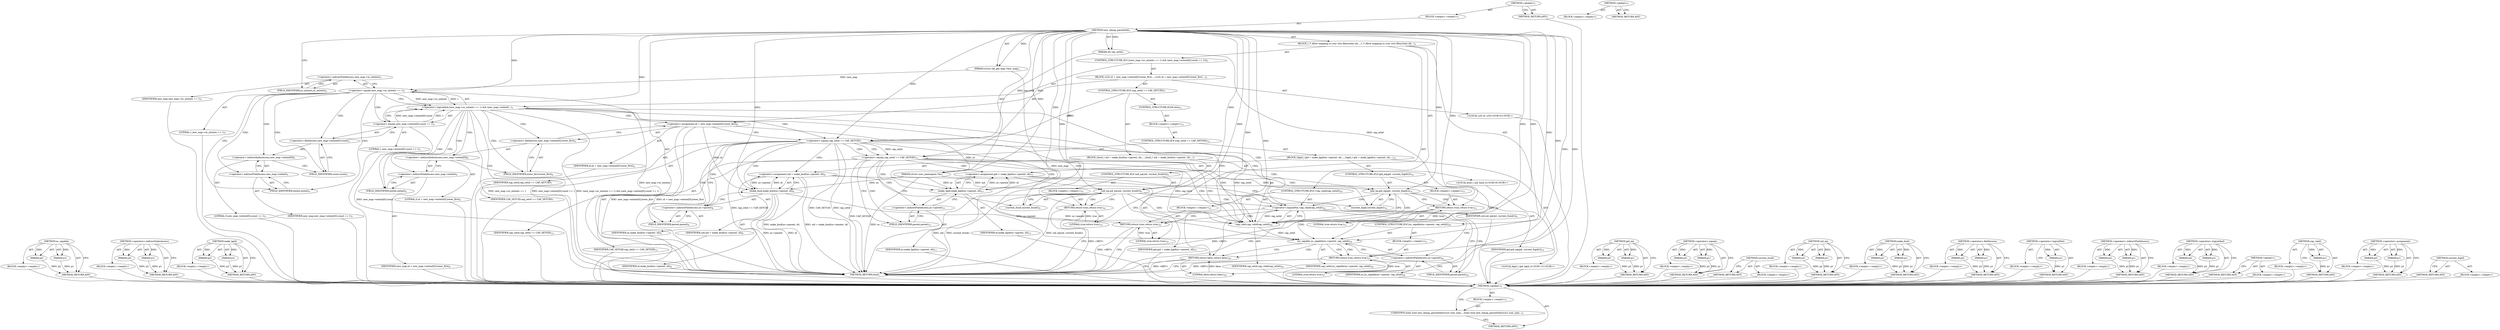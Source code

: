 digraph "&lt;global&gt;" {
vulnerable_193 [label=<(METHOD,ns_capable)>];
vulnerable_194 [label=<(PARAM,p1)>];
vulnerable_195 [label=<(PARAM,p2)>];
vulnerable_196 [label=<(BLOCK,&lt;empty&gt;,&lt;empty&gt;)>];
vulnerable_197 [label=<(METHOD_RETURN,ANY)>];
vulnerable_149 [label=<(METHOD,&lt;operator&gt;.indirectIndexAccess)>];
vulnerable_150 [label=<(PARAM,p1)>];
vulnerable_151 [label=<(PARAM,p2)>];
vulnerable_152 [label=<(BLOCK,&lt;empty&gt;,&lt;empty&gt;)>];
vulnerable_153 [label=<(METHOD_RETURN,ANY)>];
vulnerable_172 [label=<(METHOD,make_kgid)>];
vulnerable_173 [label=<(PARAM,p1)>];
vulnerable_174 [label=<(PARAM,p2)>];
vulnerable_175 [label=<(BLOCK,&lt;empty&gt;,&lt;empty&gt;)>];
vulnerable_176 [label=<(METHOD_RETURN,ANY)>];
vulnerable_6 [label=<(METHOD,&lt;global&gt;)<SUB>1</SUB>>];
vulnerable_7 [label=<(BLOCK,&lt;empty&gt;,&lt;empty&gt;)<SUB>1</SUB>>];
vulnerable_8 [label=<(METHOD,new_idmap_permitted)<SUB>1</SUB>>];
vulnerable_9 [label=<(PARAM,struct user_namespace *ns)<SUB>1</SUB>>];
vulnerable_10 [label=<(PARAM,int cap_setid)<SUB>1</SUB>>];
vulnerable_11 [label=<(PARAM,struct uid_gid_map *new_map)<SUB>2</SUB>>];
vulnerable_12 [label=<(BLOCK,{
 	/* Allow mapping to your own filesystem ids...,{
 	/* Allow mapping to your own filesystem ids...)<SUB>3</SUB>>];
vulnerable_13 [label=<(CONTROL_STRUCTURE,IF,if ((new_map-&gt;nr_extents == 1) &amp;&amp; (new_map-&gt;extent[0].count == 1)))<SUB>5</SUB>>];
vulnerable_14 [label=<(&lt;operator&gt;.logicalAnd,(new_map-&gt;nr_extents == 1) &amp;&amp; (new_map-&gt;extent[...)<SUB>5</SUB>>];
vulnerable_15 [label=<(&lt;operator&gt;.equals,new_map-&gt;nr_extents == 1)<SUB>5</SUB>>];
vulnerable_16 [label=<(&lt;operator&gt;.indirectFieldAccess,new_map-&gt;nr_extents)<SUB>5</SUB>>];
vulnerable_17 [label=<(IDENTIFIER,new_map,new_map-&gt;nr_extents == 1)<SUB>5</SUB>>];
vulnerable_18 [label=<(FIELD_IDENTIFIER,nr_extents,nr_extents)<SUB>5</SUB>>];
vulnerable_19 [label=<(LITERAL,1,new_map-&gt;nr_extents == 1)<SUB>5</SUB>>];
vulnerable_20 [label=<(&lt;operator&gt;.equals,new_map-&gt;extent[0].count == 1)<SUB>5</SUB>>];
vulnerable_21 [label=<(&lt;operator&gt;.fieldAccess,new_map-&gt;extent[0].count)<SUB>5</SUB>>];
vulnerable_22 [label=<(&lt;operator&gt;.indirectIndexAccess,new_map-&gt;extent[0])<SUB>5</SUB>>];
vulnerable_23 [label=<(&lt;operator&gt;.indirectFieldAccess,new_map-&gt;extent)<SUB>5</SUB>>];
vulnerable_24 [label=<(IDENTIFIER,new_map,new_map-&gt;extent[0].count == 1)<SUB>5</SUB>>];
vulnerable_25 [label=<(FIELD_IDENTIFIER,extent,extent)<SUB>5</SUB>>];
vulnerable_26 [label=<(LITERAL,0,new_map-&gt;extent[0].count == 1)<SUB>5</SUB>>];
vulnerable_27 [label=<(FIELD_IDENTIFIER,count,count)<SUB>5</SUB>>];
vulnerable_28 [label=<(LITERAL,1,new_map-&gt;extent[0].count == 1)<SUB>5</SUB>>];
vulnerable_29 [label=<(BLOCK,{
		u32 id = new_map-&gt;extent[0].lower_first;
		...,{
		u32 id = new_map-&gt;extent[0].lower_first;
		...)<SUB>5</SUB>>];
vulnerable_30 [label="<(LOCAL,u32 id: u32)<SUB>6</SUB>>"];
vulnerable_31 [label=<(&lt;operator&gt;.assignment,id = new_map-&gt;extent[0].lower_first)<SUB>6</SUB>>];
vulnerable_32 [label=<(IDENTIFIER,id,id = new_map-&gt;extent[0].lower_first)<SUB>6</SUB>>];
vulnerable_33 [label=<(&lt;operator&gt;.fieldAccess,new_map-&gt;extent[0].lower_first)<SUB>6</SUB>>];
vulnerable_34 [label=<(&lt;operator&gt;.indirectIndexAccess,new_map-&gt;extent[0])<SUB>6</SUB>>];
vulnerable_35 [label=<(&lt;operator&gt;.indirectFieldAccess,new_map-&gt;extent)<SUB>6</SUB>>];
vulnerable_36 [label=<(IDENTIFIER,new_map,id = new_map-&gt;extent[0].lower_first)<SUB>6</SUB>>];
vulnerable_37 [label=<(FIELD_IDENTIFIER,extent,extent)<SUB>6</SUB>>];
vulnerable_38 [label=<(LITERAL,0,id = new_map-&gt;extent[0].lower_first)<SUB>6</SUB>>];
vulnerable_39 [label=<(FIELD_IDENTIFIER,lower_first,lower_first)<SUB>6</SUB>>];
vulnerable_40 [label=<(CONTROL_STRUCTURE,IF,if (cap_setid == CAP_SETUID))<SUB>7</SUB>>];
vulnerable_41 [label=<(&lt;operator&gt;.equals,cap_setid == CAP_SETUID)<SUB>7</SUB>>];
vulnerable_42 [label=<(IDENTIFIER,cap_setid,cap_setid == CAP_SETUID)<SUB>7</SUB>>];
vulnerable_43 [label=<(IDENTIFIER,CAP_SETUID,cap_setid == CAP_SETUID)<SUB>7</SUB>>];
vulnerable_44 [label=<(BLOCK,{
			kuid_t uid = make_kuid(ns-&gt;parent, id);
		...,{
			kuid_t uid = make_kuid(ns-&gt;parent, id);
		...)<SUB>7</SUB>>];
vulnerable_45 [label="<(LOCAL,kuid_t uid: kuid_t)<SUB>8</SUB>>"];
vulnerable_46 [label=<(&lt;operator&gt;.assignment,uid = make_kuid(ns-&gt;parent, id))<SUB>8</SUB>>];
vulnerable_47 [label=<(IDENTIFIER,uid,uid = make_kuid(ns-&gt;parent, id))<SUB>8</SUB>>];
vulnerable_48 [label=<(make_kuid,make_kuid(ns-&gt;parent, id))<SUB>8</SUB>>];
vulnerable_49 [label=<(&lt;operator&gt;.indirectFieldAccess,ns-&gt;parent)<SUB>8</SUB>>];
vulnerable_50 [label=<(IDENTIFIER,ns,make_kuid(ns-&gt;parent, id))<SUB>8</SUB>>];
vulnerable_51 [label=<(FIELD_IDENTIFIER,parent,parent)<SUB>8</SUB>>];
vulnerable_52 [label=<(IDENTIFIER,id,make_kuid(ns-&gt;parent, id))<SUB>8</SUB>>];
vulnerable_53 [label=<(CONTROL_STRUCTURE,IF,if (uid_eq(uid, current_fsuid())))<SUB>9</SUB>>];
vulnerable_54 [label=<(uid_eq,uid_eq(uid, current_fsuid()))<SUB>9</SUB>>];
vulnerable_55 [label=<(IDENTIFIER,uid,uid_eq(uid, current_fsuid()))<SUB>9</SUB>>];
vulnerable_56 [label=<(current_fsuid,current_fsuid())<SUB>9</SUB>>];
vulnerable_57 [label=<(BLOCK,&lt;empty&gt;,&lt;empty&gt;)<SUB>10</SUB>>];
vulnerable_58 [label=<(RETURN,return true;,return true;)<SUB>10</SUB>>];
vulnerable_59 [label=<(LITERAL,true,return true;)<SUB>10</SUB>>];
vulnerable_60 [label=<(CONTROL_STRUCTURE,ELSE,else)<SUB>12</SUB>>];
vulnerable_61 [label=<(BLOCK,&lt;empty&gt;,&lt;empty&gt;)<SUB>12</SUB>>];
vulnerable_62 [label=<(CONTROL_STRUCTURE,IF,if (cap_setid == CAP_SETGID))<SUB>12</SUB>>];
vulnerable_63 [label=<(&lt;operator&gt;.equals,cap_setid == CAP_SETGID)<SUB>12</SUB>>];
vulnerable_64 [label=<(IDENTIFIER,cap_setid,cap_setid == CAP_SETGID)<SUB>12</SUB>>];
vulnerable_65 [label=<(IDENTIFIER,CAP_SETGID,cap_setid == CAP_SETGID)<SUB>12</SUB>>];
vulnerable_66 [label=<(BLOCK,{
			kgid_t gid = make_kgid(ns-&gt;parent, id);
		...,{
			kgid_t gid = make_kgid(ns-&gt;parent, id);
		...)<SUB>12</SUB>>];
vulnerable_67 [label="<(LOCAL,kgid_t gid: kgid_t)<SUB>13</SUB>>"];
vulnerable_68 [label=<(&lt;operator&gt;.assignment,gid = make_kgid(ns-&gt;parent, id))<SUB>13</SUB>>];
vulnerable_69 [label=<(IDENTIFIER,gid,gid = make_kgid(ns-&gt;parent, id))<SUB>13</SUB>>];
vulnerable_70 [label=<(make_kgid,make_kgid(ns-&gt;parent, id))<SUB>13</SUB>>];
vulnerable_71 [label=<(&lt;operator&gt;.indirectFieldAccess,ns-&gt;parent)<SUB>13</SUB>>];
vulnerable_72 [label=<(IDENTIFIER,ns,make_kgid(ns-&gt;parent, id))<SUB>13</SUB>>];
vulnerable_73 [label=<(FIELD_IDENTIFIER,parent,parent)<SUB>13</SUB>>];
vulnerable_74 [label=<(IDENTIFIER,id,make_kgid(ns-&gt;parent, id))<SUB>13</SUB>>];
vulnerable_75 [label=<(CONTROL_STRUCTURE,IF,if (gid_eq(gid, current_fsgid())))<SUB>14</SUB>>];
vulnerable_76 [label=<(gid_eq,gid_eq(gid, current_fsgid()))<SUB>14</SUB>>];
vulnerable_77 [label=<(IDENTIFIER,gid,gid_eq(gid, current_fsgid()))<SUB>14</SUB>>];
vulnerable_78 [label=<(current_fsgid,current_fsgid())<SUB>14</SUB>>];
vulnerable_79 [label=<(BLOCK,&lt;empty&gt;,&lt;empty&gt;)<SUB>15</SUB>>];
vulnerable_80 [label=<(RETURN,return true;,return true;)<SUB>15</SUB>>];
vulnerable_81 [label=<(LITERAL,true,return true;)<SUB>15</SUB>>];
vulnerable_82 [label=<(CONTROL_STRUCTURE,IF,if (!cap_valid(cap_setid)))<SUB>20</SUB>>];
vulnerable_83 [label=<(&lt;operator&gt;.logicalNot,!cap_valid(cap_setid))<SUB>20</SUB>>];
vulnerable_84 [label=<(cap_valid,cap_valid(cap_setid))<SUB>20</SUB>>];
vulnerable_85 [label=<(IDENTIFIER,cap_setid,cap_valid(cap_setid))<SUB>20</SUB>>];
vulnerable_86 [label=<(BLOCK,&lt;empty&gt;,&lt;empty&gt;)<SUB>21</SUB>>];
vulnerable_87 [label=<(RETURN,return true;,return true;)<SUB>21</SUB>>];
vulnerable_88 [label=<(LITERAL,true,return true;)<SUB>21</SUB>>];
vulnerable_89 [label=<(CONTROL_STRUCTURE,IF,if (ns_capable(ns-&gt;parent, cap_setid)))<SUB>26</SUB>>];
vulnerable_90 [label=<(ns_capable,ns_capable(ns-&gt;parent, cap_setid))<SUB>26</SUB>>];
vulnerable_91 [label=<(&lt;operator&gt;.indirectFieldAccess,ns-&gt;parent)<SUB>26</SUB>>];
vulnerable_92 [label=<(IDENTIFIER,ns,ns_capable(ns-&gt;parent, cap_setid))<SUB>26</SUB>>];
vulnerable_93 [label=<(FIELD_IDENTIFIER,parent,parent)<SUB>26</SUB>>];
vulnerable_94 [label=<(IDENTIFIER,cap_setid,ns_capable(ns-&gt;parent, cap_setid))<SUB>26</SUB>>];
vulnerable_95 [label=<(BLOCK,&lt;empty&gt;,&lt;empty&gt;)<SUB>27</SUB>>];
vulnerable_96 [label=<(RETURN,return true;,return true;)<SUB>27</SUB>>];
vulnerable_97 [label=<(LITERAL,true,return true;)<SUB>27</SUB>>];
vulnerable_98 [label=<(RETURN,return false;,return false;)<SUB>29</SUB>>];
vulnerable_99 [label=<(LITERAL,false,return false;)<SUB>29</SUB>>];
vulnerable_100 [label=<(METHOD_RETURN,bool)<SUB>1</SUB>>];
vulnerable_102 [label=<(METHOD_RETURN,ANY)<SUB>1</SUB>>];
vulnerable_177 [label=<(METHOD,gid_eq)>];
vulnerable_178 [label=<(PARAM,p1)>];
vulnerable_179 [label=<(PARAM,p2)>];
vulnerable_180 [label=<(BLOCK,&lt;empty&gt;,&lt;empty&gt;)>];
vulnerable_181 [label=<(METHOD_RETURN,ANY)>];
vulnerable_134 [label=<(METHOD,&lt;operator&gt;.equals)>];
vulnerable_135 [label=<(PARAM,p1)>];
vulnerable_136 [label=<(PARAM,p2)>];
vulnerable_137 [label=<(BLOCK,&lt;empty&gt;,&lt;empty&gt;)>];
vulnerable_138 [label=<(METHOD_RETURN,ANY)>];
vulnerable_169 [label=<(METHOD,current_fsuid)>];
vulnerable_170 [label=<(BLOCK,&lt;empty&gt;,&lt;empty&gt;)>];
vulnerable_171 [label=<(METHOD_RETURN,ANY)>];
vulnerable_164 [label=<(METHOD,uid_eq)>];
vulnerable_165 [label=<(PARAM,p1)>];
vulnerable_166 [label=<(PARAM,p2)>];
vulnerable_167 [label=<(BLOCK,&lt;empty&gt;,&lt;empty&gt;)>];
vulnerable_168 [label=<(METHOD_RETURN,ANY)>];
vulnerable_159 [label=<(METHOD,make_kuid)>];
vulnerable_160 [label=<(PARAM,p1)>];
vulnerable_161 [label=<(PARAM,p2)>];
vulnerable_162 [label=<(BLOCK,&lt;empty&gt;,&lt;empty&gt;)>];
vulnerable_163 [label=<(METHOD_RETURN,ANY)>];
vulnerable_144 [label=<(METHOD,&lt;operator&gt;.fieldAccess)>];
vulnerable_145 [label=<(PARAM,p1)>];
vulnerable_146 [label=<(PARAM,p2)>];
vulnerable_147 [label=<(BLOCK,&lt;empty&gt;,&lt;empty&gt;)>];
vulnerable_148 [label=<(METHOD_RETURN,ANY)>];
vulnerable_185 [label=<(METHOD,&lt;operator&gt;.logicalNot)>];
vulnerable_186 [label=<(PARAM,p1)>];
vulnerable_187 [label=<(BLOCK,&lt;empty&gt;,&lt;empty&gt;)>];
vulnerable_188 [label=<(METHOD_RETURN,ANY)>];
vulnerable_139 [label=<(METHOD,&lt;operator&gt;.indirectFieldAccess)>];
vulnerable_140 [label=<(PARAM,p1)>];
vulnerable_141 [label=<(PARAM,p2)>];
vulnerable_142 [label=<(BLOCK,&lt;empty&gt;,&lt;empty&gt;)>];
vulnerable_143 [label=<(METHOD_RETURN,ANY)>];
vulnerable_129 [label=<(METHOD,&lt;operator&gt;.logicalAnd)>];
vulnerable_130 [label=<(PARAM,p1)>];
vulnerable_131 [label=<(PARAM,p2)>];
vulnerable_132 [label=<(BLOCK,&lt;empty&gt;,&lt;empty&gt;)>];
vulnerable_133 [label=<(METHOD_RETURN,ANY)>];
vulnerable_123 [label=<(METHOD,&lt;global&gt;)<SUB>1</SUB>>];
vulnerable_124 [label=<(BLOCK,&lt;empty&gt;,&lt;empty&gt;)>];
vulnerable_125 [label=<(METHOD_RETURN,ANY)>];
vulnerable_189 [label=<(METHOD,cap_valid)>];
vulnerable_190 [label=<(PARAM,p1)>];
vulnerable_191 [label=<(BLOCK,&lt;empty&gt;,&lt;empty&gt;)>];
vulnerable_192 [label=<(METHOD_RETURN,ANY)>];
vulnerable_154 [label=<(METHOD,&lt;operator&gt;.assignment)>];
vulnerable_155 [label=<(PARAM,p1)>];
vulnerable_156 [label=<(PARAM,p2)>];
vulnerable_157 [label=<(BLOCK,&lt;empty&gt;,&lt;empty&gt;)>];
vulnerable_158 [label=<(METHOD_RETURN,ANY)>];
vulnerable_182 [label=<(METHOD,current_fsgid)>];
vulnerable_183 [label=<(BLOCK,&lt;empty&gt;,&lt;empty&gt;)>];
vulnerable_184 [label=<(METHOD_RETURN,ANY)>];
fixed_6 [label=<(METHOD,&lt;global&gt;)<SUB>1</SUB>>];
fixed_7 [label=<(BLOCK,&lt;empty&gt;,&lt;empty&gt;)<SUB>1</SUB>>];
fixed_8 [label=<(UNKNOWN,static bool new_idmap_permitted(struct user_nam...,static bool new_idmap_permitted(struct user_nam...)<SUB>1</SUB>>];
fixed_9 [label=<(METHOD_RETURN,ANY)<SUB>1</SUB>>];
fixed_14 [label=<(METHOD,&lt;global&gt;)<SUB>1</SUB>>];
fixed_15 [label=<(BLOCK,&lt;empty&gt;,&lt;empty&gt;)>];
fixed_16 [label=<(METHOD_RETURN,ANY)>];
vulnerable_193 -> vulnerable_194  [key=0, label="AST: "];
vulnerable_193 -> vulnerable_194  [key=1, label="DDG: "];
vulnerable_193 -> vulnerable_196  [key=0, label="AST: "];
vulnerable_193 -> vulnerable_195  [key=0, label="AST: "];
vulnerable_193 -> vulnerable_195  [key=1, label="DDG: "];
vulnerable_193 -> vulnerable_197  [key=0, label="AST: "];
vulnerable_193 -> vulnerable_197  [key=1, label="CFG: "];
vulnerable_194 -> vulnerable_197  [key=0, label="DDG: p1"];
vulnerable_195 -> vulnerable_197  [key=0, label="DDG: p2"];
vulnerable_196 -> fixed_6  [key=0];
vulnerable_197 -> fixed_6  [key=0];
vulnerable_149 -> vulnerable_150  [key=0, label="AST: "];
vulnerable_149 -> vulnerable_150  [key=1, label="DDG: "];
vulnerable_149 -> vulnerable_152  [key=0, label="AST: "];
vulnerable_149 -> vulnerable_151  [key=0, label="AST: "];
vulnerable_149 -> vulnerable_151  [key=1, label="DDG: "];
vulnerable_149 -> vulnerable_153  [key=0, label="AST: "];
vulnerable_149 -> vulnerable_153  [key=1, label="CFG: "];
vulnerable_150 -> vulnerable_153  [key=0, label="DDG: p1"];
vulnerable_151 -> vulnerable_153  [key=0, label="DDG: p2"];
vulnerable_152 -> fixed_6  [key=0];
vulnerable_153 -> fixed_6  [key=0];
vulnerable_172 -> vulnerable_173  [key=0, label="AST: "];
vulnerable_172 -> vulnerable_173  [key=1, label="DDG: "];
vulnerable_172 -> vulnerable_175  [key=0, label="AST: "];
vulnerable_172 -> vulnerable_174  [key=0, label="AST: "];
vulnerable_172 -> vulnerable_174  [key=1, label="DDG: "];
vulnerable_172 -> vulnerable_176  [key=0, label="AST: "];
vulnerable_172 -> vulnerable_176  [key=1, label="CFG: "];
vulnerable_173 -> vulnerable_176  [key=0, label="DDG: p1"];
vulnerable_174 -> vulnerable_176  [key=0, label="DDG: p2"];
vulnerable_175 -> fixed_6  [key=0];
vulnerable_176 -> fixed_6  [key=0];
vulnerable_6 -> vulnerable_7  [key=0, label="AST: "];
vulnerable_6 -> vulnerable_102  [key=0, label="AST: "];
vulnerable_6 -> vulnerable_102  [key=1, label="CFG: "];
vulnerable_7 -> vulnerable_8  [key=0, label="AST: "];
vulnerable_8 -> vulnerable_9  [key=0, label="AST: "];
vulnerable_8 -> vulnerable_9  [key=1, label="DDG: "];
vulnerable_8 -> vulnerable_10  [key=0, label="AST: "];
vulnerable_8 -> vulnerable_10  [key=1, label="DDG: "];
vulnerable_8 -> vulnerable_11  [key=0, label="AST: "];
vulnerable_8 -> vulnerable_11  [key=1, label="DDG: "];
vulnerable_8 -> vulnerable_12  [key=0, label="AST: "];
vulnerable_8 -> vulnerable_100  [key=0, label="AST: "];
vulnerable_8 -> vulnerable_18  [key=0, label="CFG: "];
vulnerable_8 -> vulnerable_98  [key=0, label="DDG: "];
vulnerable_8 -> vulnerable_99  [key=0, label="DDG: "];
vulnerable_8 -> vulnerable_87  [key=0, label="DDG: "];
vulnerable_8 -> vulnerable_90  [key=0, label="DDG: "];
vulnerable_8 -> vulnerable_96  [key=0, label="DDG: "];
vulnerable_8 -> vulnerable_15  [key=0, label="DDG: "];
vulnerable_8 -> vulnerable_20  [key=0, label="DDG: "];
vulnerable_8 -> vulnerable_84  [key=0, label="DDG: "];
vulnerable_8 -> vulnerable_88  [key=0, label="DDG: "];
vulnerable_8 -> vulnerable_97  [key=0, label="DDG: "];
vulnerable_8 -> vulnerable_41  [key=0, label="DDG: "];
vulnerable_8 -> vulnerable_48  [key=0, label="DDG: "];
vulnerable_8 -> vulnerable_54  [key=0, label="DDG: "];
vulnerable_8 -> vulnerable_58  [key=0, label="DDG: "];
vulnerable_8 -> vulnerable_59  [key=0, label="DDG: "];
vulnerable_8 -> vulnerable_63  [key=0, label="DDG: "];
vulnerable_8 -> vulnerable_70  [key=0, label="DDG: "];
vulnerable_8 -> vulnerable_76  [key=0, label="DDG: "];
vulnerable_8 -> vulnerable_80  [key=0, label="DDG: "];
vulnerable_8 -> vulnerable_81  [key=0, label="DDG: "];
vulnerable_9 -> vulnerable_100  [key=0, label="DDG: ns"];
vulnerable_9 -> vulnerable_90  [key=0, label="DDG: ns"];
vulnerable_9 -> vulnerable_48  [key=0, label="DDG: ns"];
vulnerable_9 -> vulnerable_70  [key=0, label="DDG: ns"];
vulnerable_10 -> vulnerable_84  [key=0, label="DDG: cap_setid"];
vulnerable_10 -> vulnerable_41  [key=0, label="DDG: cap_setid"];
vulnerable_11 -> vulnerable_100  [key=0, label="DDG: new_map"];
vulnerable_11 -> vulnerable_15  [key=0, label="DDG: new_map"];
vulnerable_12 -> vulnerable_13  [key=0, label="AST: "];
vulnerable_12 -> vulnerable_82  [key=0, label="AST: "];
vulnerable_12 -> vulnerable_89  [key=0, label="AST: "];
vulnerable_12 -> vulnerable_98  [key=0, label="AST: "];
vulnerable_13 -> vulnerable_14  [key=0, label="AST: "];
vulnerable_13 -> vulnerable_29  [key=0, label="AST: "];
vulnerable_14 -> vulnerable_15  [key=0, label="AST: "];
vulnerable_14 -> vulnerable_20  [key=0, label="AST: "];
vulnerable_14 -> vulnerable_37  [key=0, label="CFG: "];
vulnerable_14 -> vulnerable_37  [key=1, label="CDG: "];
vulnerable_14 -> vulnerable_84  [key=0, label="CFG: "];
vulnerable_14 -> vulnerable_84  [key=1, label="CDG: "];
vulnerable_14 -> vulnerable_100  [key=0, label="DDG: new_map-&gt;nr_extents == 1"];
vulnerable_14 -> vulnerable_100  [key=1, label="DDG: new_map-&gt;extent[0].count == 1"];
vulnerable_14 -> vulnerable_100  [key=2, label="DDG: (new_map-&gt;nr_extents == 1) &amp;&amp; (new_map-&gt;extent[0].count == 1)"];
vulnerable_14 -> vulnerable_34  [key=0, label="CDG: "];
vulnerable_14 -> vulnerable_35  [key=0, label="CDG: "];
vulnerable_14 -> vulnerable_33  [key=0, label="CDG: "];
vulnerable_14 -> vulnerable_83  [key=0, label="CDG: "];
vulnerable_14 -> vulnerable_41  [key=0, label="CDG: "];
vulnerable_14 -> vulnerable_39  [key=0, label="CDG: "];
vulnerable_14 -> vulnerable_31  [key=0, label="CDG: "];
vulnerable_15 -> vulnerable_16  [key=0, label="AST: "];
vulnerable_15 -> vulnerable_19  [key=0, label="AST: "];
vulnerable_15 -> vulnerable_14  [key=0, label="CFG: "];
vulnerable_15 -> vulnerable_14  [key=1, label="DDG: new_map-&gt;nr_extents"];
vulnerable_15 -> vulnerable_14  [key=2, label="DDG: 1"];
vulnerable_15 -> vulnerable_25  [key=0, label="CFG: "];
vulnerable_15 -> vulnerable_25  [key=1, label="CDG: "];
vulnerable_15 -> vulnerable_100  [key=0, label="DDG: new_map-&gt;nr_extents"];
vulnerable_15 -> vulnerable_21  [key=0, label="CDG: "];
vulnerable_15 -> vulnerable_20  [key=0, label="CDG: "];
vulnerable_15 -> vulnerable_22  [key=0, label="CDG: "];
vulnerable_15 -> vulnerable_27  [key=0, label="CDG: "];
vulnerable_15 -> vulnerable_23  [key=0, label="CDG: "];
vulnerable_16 -> vulnerable_17  [key=0, label="AST: "];
vulnerable_16 -> vulnerable_18  [key=0, label="AST: "];
vulnerable_16 -> vulnerable_15  [key=0, label="CFG: "];
vulnerable_17 -> fixed_6  [key=0];
vulnerable_18 -> vulnerable_16  [key=0, label="CFG: "];
vulnerable_19 -> fixed_6  [key=0];
vulnerable_20 -> vulnerable_21  [key=0, label="AST: "];
vulnerable_20 -> vulnerable_28  [key=0, label="AST: "];
vulnerable_20 -> vulnerable_14  [key=0, label="CFG: "];
vulnerable_20 -> vulnerable_14  [key=1, label="DDG: new_map-&gt;extent[0].count"];
vulnerable_20 -> vulnerable_14  [key=2, label="DDG: 1"];
vulnerable_20 -> vulnerable_100  [key=0, label="DDG: new_map-&gt;extent[0].count"];
vulnerable_21 -> vulnerable_22  [key=0, label="AST: "];
vulnerable_21 -> vulnerable_27  [key=0, label="AST: "];
vulnerable_21 -> vulnerable_20  [key=0, label="CFG: "];
vulnerable_22 -> vulnerable_23  [key=0, label="AST: "];
vulnerable_22 -> vulnerable_26  [key=0, label="AST: "];
vulnerable_22 -> vulnerable_27  [key=0, label="CFG: "];
vulnerable_23 -> vulnerable_24  [key=0, label="AST: "];
vulnerable_23 -> vulnerable_25  [key=0, label="AST: "];
vulnerable_23 -> vulnerable_22  [key=0, label="CFG: "];
vulnerable_24 -> fixed_6  [key=0];
vulnerable_25 -> vulnerable_23  [key=0, label="CFG: "];
vulnerable_26 -> fixed_6  [key=0];
vulnerable_27 -> vulnerable_21  [key=0, label="CFG: "];
vulnerable_28 -> fixed_6  [key=0];
vulnerable_29 -> vulnerable_30  [key=0, label="AST: "];
vulnerable_29 -> vulnerable_31  [key=0, label="AST: "];
vulnerable_29 -> vulnerable_40  [key=0, label="AST: "];
vulnerable_30 -> fixed_6  [key=0];
vulnerable_31 -> vulnerable_32  [key=0, label="AST: "];
vulnerable_31 -> vulnerable_33  [key=0, label="AST: "];
vulnerable_31 -> vulnerable_41  [key=0, label="CFG: "];
vulnerable_31 -> vulnerable_100  [key=0, label="DDG: new_map-&gt;extent[0].lower_first"];
vulnerable_31 -> vulnerable_100  [key=1, label="DDG: id = new_map-&gt;extent[0].lower_first"];
vulnerable_31 -> vulnerable_48  [key=0, label="DDG: id"];
vulnerable_31 -> vulnerable_70  [key=0, label="DDG: id"];
vulnerable_32 -> fixed_6  [key=0];
vulnerable_33 -> vulnerable_34  [key=0, label="AST: "];
vulnerable_33 -> vulnerable_39  [key=0, label="AST: "];
vulnerable_33 -> vulnerable_31  [key=0, label="CFG: "];
vulnerable_34 -> vulnerable_35  [key=0, label="AST: "];
vulnerable_34 -> vulnerable_38  [key=0, label="AST: "];
vulnerable_34 -> vulnerable_39  [key=0, label="CFG: "];
vulnerable_35 -> vulnerable_36  [key=0, label="AST: "];
vulnerable_35 -> vulnerable_37  [key=0, label="AST: "];
vulnerable_35 -> vulnerable_34  [key=0, label="CFG: "];
vulnerable_36 -> fixed_6  [key=0];
vulnerable_37 -> vulnerable_35  [key=0, label="CFG: "];
vulnerable_38 -> fixed_6  [key=0];
vulnerable_39 -> vulnerable_33  [key=0, label="CFG: "];
vulnerable_40 -> vulnerable_41  [key=0, label="AST: "];
vulnerable_40 -> vulnerable_44  [key=0, label="AST: "];
vulnerable_40 -> vulnerable_60  [key=0, label="AST: "];
vulnerable_41 -> vulnerable_42  [key=0, label="AST: "];
vulnerable_41 -> vulnerable_43  [key=0, label="AST: "];
vulnerable_41 -> vulnerable_51  [key=0, label="CFG: "];
vulnerable_41 -> vulnerable_51  [key=1, label="CDG: "];
vulnerable_41 -> vulnerable_63  [key=0, label="CFG: "];
vulnerable_41 -> vulnerable_63  [key=1, label="DDG: cap_setid"];
vulnerable_41 -> vulnerable_63  [key=2, label="CDG: "];
vulnerable_41 -> vulnerable_100  [key=0, label="DDG: cap_setid"];
vulnerable_41 -> vulnerable_100  [key=1, label="DDG: cap_setid == CAP_SETUID"];
vulnerable_41 -> vulnerable_100  [key=2, label="DDG: CAP_SETUID"];
vulnerable_41 -> vulnerable_84  [key=0, label="DDG: cap_setid"];
vulnerable_41 -> vulnerable_48  [key=0, label="CDG: "];
vulnerable_41 -> vulnerable_49  [key=0, label="CDG: "];
vulnerable_41 -> vulnerable_46  [key=0, label="CDG: "];
vulnerable_41 -> vulnerable_56  [key=0, label="CDG: "];
vulnerable_41 -> vulnerable_54  [key=0, label="CDG: "];
vulnerable_42 -> fixed_6  [key=0];
vulnerable_43 -> fixed_6  [key=0];
vulnerable_44 -> vulnerable_45  [key=0, label="AST: "];
vulnerable_44 -> vulnerable_46  [key=0, label="AST: "];
vulnerable_44 -> vulnerable_53  [key=0, label="AST: "];
vulnerable_45 -> fixed_6  [key=0];
vulnerable_46 -> vulnerable_47  [key=0, label="AST: "];
vulnerable_46 -> vulnerable_48  [key=0, label="AST: "];
vulnerable_46 -> vulnerable_56  [key=0, label="CFG: "];
vulnerable_46 -> vulnerable_100  [key=0, label="DDG: make_kuid(ns-&gt;parent, id)"];
vulnerable_46 -> vulnerable_100  [key=1, label="DDG: uid = make_kuid(ns-&gt;parent, id)"];
vulnerable_46 -> vulnerable_54  [key=0, label="DDG: uid"];
vulnerable_47 -> fixed_6  [key=0];
vulnerable_48 -> vulnerable_49  [key=0, label="AST: "];
vulnerable_48 -> vulnerable_52  [key=0, label="AST: "];
vulnerable_48 -> vulnerable_46  [key=0, label="CFG: "];
vulnerable_48 -> vulnerable_46  [key=1, label="DDG: ns-&gt;parent"];
vulnerable_48 -> vulnerable_46  [key=2, label="DDG: id"];
vulnerable_48 -> vulnerable_100  [key=0, label="DDG: ns-&gt;parent"];
vulnerable_48 -> vulnerable_100  [key=1, label="DDG: id"];
vulnerable_48 -> vulnerable_90  [key=0, label="DDG: ns-&gt;parent"];
vulnerable_49 -> vulnerable_50  [key=0, label="AST: "];
vulnerable_49 -> vulnerable_51  [key=0, label="AST: "];
vulnerable_49 -> vulnerable_48  [key=0, label="CFG: "];
vulnerable_50 -> fixed_6  [key=0];
vulnerable_51 -> vulnerable_49  [key=0, label="CFG: "];
vulnerable_52 -> fixed_6  [key=0];
vulnerable_53 -> vulnerable_54  [key=0, label="AST: "];
vulnerable_53 -> vulnerable_57  [key=0, label="AST: "];
vulnerable_54 -> vulnerable_55  [key=0, label="AST: "];
vulnerable_54 -> vulnerable_56  [key=0, label="AST: "];
vulnerable_54 -> vulnerable_58  [key=0, label="CFG: "];
vulnerable_54 -> vulnerable_58  [key=1, label="CDG: "];
vulnerable_54 -> vulnerable_84  [key=0, label="CFG: "];
vulnerable_54 -> vulnerable_84  [key=1, label="CDG: "];
vulnerable_54 -> vulnerable_100  [key=0, label="DDG: uid"];
vulnerable_54 -> vulnerable_100  [key=1, label="DDG: current_fsuid()"];
vulnerable_54 -> vulnerable_100  [key=2, label="DDG: uid_eq(uid, current_fsuid())"];
vulnerable_54 -> vulnerable_83  [key=0, label="CDG: "];
vulnerable_55 -> fixed_6  [key=0];
vulnerable_56 -> vulnerable_54  [key=0, label="CFG: "];
vulnerable_57 -> vulnerable_58  [key=0, label="AST: "];
vulnerable_58 -> vulnerable_59  [key=0, label="AST: "];
vulnerable_58 -> vulnerable_100  [key=0, label="CFG: "];
vulnerable_58 -> vulnerable_100  [key=1, label="DDG: &lt;RET&gt;"];
vulnerable_59 -> vulnerable_58  [key=0, label="DDG: true"];
vulnerable_60 -> vulnerable_61  [key=0, label="AST: "];
vulnerable_61 -> vulnerable_62  [key=0, label="AST: "];
vulnerable_62 -> vulnerable_63  [key=0, label="AST: "];
vulnerable_62 -> vulnerable_66  [key=0, label="AST: "];
vulnerable_63 -> vulnerable_64  [key=0, label="AST: "];
vulnerable_63 -> vulnerable_65  [key=0, label="AST: "];
vulnerable_63 -> vulnerable_73  [key=0, label="CFG: "];
vulnerable_63 -> vulnerable_73  [key=1, label="CDG: "];
vulnerable_63 -> vulnerable_84  [key=0, label="CFG: "];
vulnerable_63 -> vulnerable_84  [key=1, label="DDG: cap_setid"];
vulnerable_63 -> vulnerable_84  [key=2, label="CDG: "];
vulnerable_63 -> vulnerable_100  [key=0, label="DDG: CAP_SETGID"];
vulnerable_63 -> vulnerable_68  [key=0, label="CDG: "];
vulnerable_63 -> vulnerable_76  [key=0, label="CDG: "];
vulnerable_63 -> vulnerable_83  [key=0, label="CDG: "];
vulnerable_63 -> vulnerable_71  [key=0, label="CDG: "];
vulnerable_63 -> vulnerable_70  [key=0, label="CDG: "];
vulnerable_63 -> vulnerable_78  [key=0, label="CDG: "];
vulnerable_64 -> fixed_6  [key=0];
vulnerable_65 -> fixed_6  [key=0];
vulnerable_66 -> vulnerable_67  [key=0, label="AST: "];
vulnerable_66 -> vulnerable_68  [key=0, label="AST: "];
vulnerable_66 -> vulnerable_75  [key=0, label="AST: "];
vulnerable_67 -> fixed_6  [key=0];
vulnerable_68 -> vulnerable_69  [key=0, label="AST: "];
vulnerable_68 -> vulnerable_70  [key=0, label="AST: "];
vulnerable_68 -> vulnerable_78  [key=0, label="CFG: "];
vulnerable_68 -> vulnerable_76  [key=0, label="DDG: gid"];
vulnerable_69 -> fixed_6  [key=0];
vulnerable_70 -> vulnerable_71  [key=0, label="AST: "];
vulnerable_70 -> vulnerable_74  [key=0, label="AST: "];
vulnerable_70 -> vulnerable_68  [key=0, label="CFG: "];
vulnerable_70 -> vulnerable_68  [key=1, label="DDG: ns-&gt;parent"];
vulnerable_70 -> vulnerable_68  [key=2, label="DDG: id"];
vulnerable_70 -> vulnerable_90  [key=0, label="DDG: ns-&gt;parent"];
vulnerable_71 -> vulnerable_72  [key=0, label="AST: "];
vulnerable_71 -> vulnerable_73  [key=0, label="AST: "];
vulnerable_71 -> vulnerable_70  [key=0, label="CFG: "];
vulnerable_72 -> fixed_6  [key=0];
vulnerable_73 -> vulnerable_71  [key=0, label="CFG: "];
vulnerable_74 -> fixed_6  [key=0];
vulnerable_75 -> vulnerable_76  [key=0, label="AST: "];
vulnerable_75 -> vulnerable_79  [key=0, label="AST: "];
vulnerable_76 -> vulnerable_77  [key=0, label="AST: "];
vulnerable_76 -> vulnerable_78  [key=0, label="AST: "];
vulnerable_76 -> vulnerable_80  [key=0, label="CFG: "];
vulnerable_76 -> vulnerable_80  [key=1, label="CDG: "];
vulnerable_76 -> vulnerable_84  [key=0, label="CFG: "];
vulnerable_76 -> vulnerable_84  [key=1, label="CDG: "];
vulnerable_76 -> vulnerable_83  [key=0, label="CDG: "];
vulnerable_77 -> fixed_6  [key=0];
vulnerable_78 -> vulnerable_76  [key=0, label="CFG: "];
vulnerable_79 -> vulnerable_80  [key=0, label="AST: "];
vulnerable_80 -> vulnerable_81  [key=0, label="AST: "];
vulnerable_80 -> vulnerable_100  [key=0, label="CFG: "];
vulnerable_80 -> vulnerable_100  [key=1, label="DDG: &lt;RET&gt;"];
vulnerable_81 -> vulnerable_80  [key=0, label="DDG: true"];
vulnerable_82 -> vulnerable_83  [key=0, label="AST: "];
vulnerable_82 -> vulnerable_86  [key=0, label="AST: "];
vulnerable_83 -> vulnerable_84  [key=0, label="AST: "];
vulnerable_83 -> vulnerable_87  [key=0, label="CFG: "];
vulnerable_83 -> vulnerable_87  [key=1, label="CDG: "];
vulnerable_83 -> vulnerable_93  [key=0, label="CFG: "];
vulnerable_83 -> vulnerable_93  [key=1, label="CDG: "];
vulnerable_83 -> vulnerable_91  [key=0, label="CDG: "];
vulnerable_83 -> vulnerable_90  [key=0, label="CDG: "];
vulnerable_84 -> vulnerable_85  [key=0, label="AST: "];
vulnerable_84 -> vulnerable_83  [key=0, label="CFG: "];
vulnerable_84 -> vulnerable_83  [key=1, label="DDG: cap_setid"];
vulnerable_84 -> vulnerable_90  [key=0, label="DDG: cap_setid"];
vulnerable_85 -> fixed_6  [key=0];
vulnerable_86 -> vulnerable_87  [key=0, label="AST: "];
vulnerable_87 -> vulnerable_88  [key=0, label="AST: "];
vulnerable_87 -> vulnerable_100  [key=0, label="CFG: "];
vulnerable_87 -> vulnerable_100  [key=1, label="DDG: &lt;RET&gt;"];
vulnerable_88 -> vulnerable_87  [key=0, label="DDG: true"];
vulnerable_89 -> vulnerable_90  [key=0, label="AST: "];
vulnerable_89 -> vulnerable_95  [key=0, label="AST: "];
vulnerable_90 -> vulnerable_91  [key=0, label="AST: "];
vulnerable_90 -> vulnerable_94  [key=0, label="AST: "];
vulnerable_90 -> vulnerable_96  [key=0, label="CFG: "];
vulnerable_90 -> vulnerable_96  [key=1, label="CDG: "];
vulnerable_90 -> vulnerable_98  [key=0, label="CFG: "];
vulnerable_90 -> vulnerable_98  [key=1, label="CDG: "];
vulnerable_91 -> vulnerable_92  [key=0, label="AST: "];
vulnerable_91 -> vulnerable_93  [key=0, label="AST: "];
vulnerable_91 -> vulnerable_90  [key=0, label="CFG: "];
vulnerable_92 -> fixed_6  [key=0];
vulnerable_93 -> vulnerable_91  [key=0, label="CFG: "];
vulnerable_94 -> fixed_6  [key=0];
vulnerable_95 -> vulnerable_96  [key=0, label="AST: "];
vulnerable_96 -> vulnerable_97  [key=0, label="AST: "];
vulnerable_96 -> vulnerable_100  [key=0, label="CFG: "];
vulnerable_96 -> vulnerable_100  [key=1, label="DDG: &lt;RET&gt;"];
vulnerable_97 -> vulnerable_96  [key=0, label="DDG: true"];
vulnerable_98 -> vulnerable_99  [key=0, label="AST: "];
vulnerable_98 -> vulnerable_100  [key=0, label="CFG: "];
vulnerable_98 -> vulnerable_100  [key=1, label="DDG: &lt;RET&gt;"];
vulnerable_99 -> vulnerable_98  [key=0, label="DDG: false"];
vulnerable_100 -> fixed_6  [key=0];
vulnerable_102 -> fixed_6  [key=0];
vulnerable_177 -> vulnerable_178  [key=0, label="AST: "];
vulnerable_177 -> vulnerable_178  [key=1, label="DDG: "];
vulnerable_177 -> vulnerable_180  [key=0, label="AST: "];
vulnerable_177 -> vulnerable_179  [key=0, label="AST: "];
vulnerable_177 -> vulnerable_179  [key=1, label="DDG: "];
vulnerable_177 -> vulnerable_181  [key=0, label="AST: "];
vulnerable_177 -> vulnerable_181  [key=1, label="CFG: "];
vulnerable_178 -> vulnerable_181  [key=0, label="DDG: p1"];
vulnerable_179 -> vulnerable_181  [key=0, label="DDG: p2"];
vulnerable_180 -> fixed_6  [key=0];
vulnerable_181 -> fixed_6  [key=0];
vulnerable_134 -> vulnerable_135  [key=0, label="AST: "];
vulnerable_134 -> vulnerable_135  [key=1, label="DDG: "];
vulnerable_134 -> vulnerable_137  [key=0, label="AST: "];
vulnerable_134 -> vulnerable_136  [key=0, label="AST: "];
vulnerable_134 -> vulnerable_136  [key=1, label="DDG: "];
vulnerable_134 -> vulnerable_138  [key=0, label="AST: "];
vulnerable_134 -> vulnerable_138  [key=1, label="CFG: "];
vulnerable_135 -> vulnerable_138  [key=0, label="DDG: p1"];
vulnerable_136 -> vulnerable_138  [key=0, label="DDG: p2"];
vulnerable_137 -> fixed_6  [key=0];
vulnerable_138 -> fixed_6  [key=0];
vulnerable_169 -> vulnerable_170  [key=0, label="AST: "];
vulnerable_169 -> vulnerable_171  [key=0, label="AST: "];
vulnerable_169 -> vulnerable_171  [key=1, label="CFG: "];
vulnerable_170 -> fixed_6  [key=0];
vulnerable_171 -> fixed_6  [key=0];
vulnerable_164 -> vulnerable_165  [key=0, label="AST: "];
vulnerable_164 -> vulnerable_165  [key=1, label="DDG: "];
vulnerable_164 -> vulnerable_167  [key=0, label="AST: "];
vulnerable_164 -> vulnerable_166  [key=0, label="AST: "];
vulnerable_164 -> vulnerable_166  [key=1, label="DDG: "];
vulnerable_164 -> vulnerable_168  [key=0, label="AST: "];
vulnerable_164 -> vulnerable_168  [key=1, label="CFG: "];
vulnerable_165 -> vulnerable_168  [key=0, label="DDG: p1"];
vulnerable_166 -> vulnerable_168  [key=0, label="DDG: p2"];
vulnerable_167 -> fixed_6  [key=0];
vulnerable_168 -> fixed_6  [key=0];
vulnerable_159 -> vulnerable_160  [key=0, label="AST: "];
vulnerable_159 -> vulnerable_160  [key=1, label="DDG: "];
vulnerable_159 -> vulnerable_162  [key=0, label="AST: "];
vulnerable_159 -> vulnerable_161  [key=0, label="AST: "];
vulnerable_159 -> vulnerable_161  [key=1, label="DDG: "];
vulnerable_159 -> vulnerable_163  [key=0, label="AST: "];
vulnerable_159 -> vulnerable_163  [key=1, label="CFG: "];
vulnerable_160 -> vulnerable_163  [key=0, label="DDG: p1"];
vulnerable_161 -> vulnerable_163  [key=0, label="DDG: p2"];
vulnerable_162 -> fixed_6  [key=0];
vulnerable_163 -> fixed_6  [key=0];
vulnerable_144 -> vulnerable_145  [key=0, label="AST: "];
vulnerable_144 -> vulnerable_145  [key=1, label="DDG: "];
vulnerable_144 -> vulnerable_147  [key=0, label="AST: "];
vulnerable_144 -> vulnerable_146  [key=0, label="AST: "];
vulnerable_144 -> vulnerable_146  [key=1, label="DDG: "];
vulnerable_144 -> vulnerable_148  [key=0, label="AST: "];
vulnerable_144 -> vulnerable_148  [key=1, label="CFG: "];
vulnerable_145 -> vulnerable_148  [key=0, label="DDG: p1"];
vulnerable_146 -> vulnerable_148  [key=0, label="DDG: p2"];
vulnerable_147 -> fixed_6  [key=0];
vulnerable_148 -> fixed_6  [key=0];
vulnerable_185 -> vulnerable_186  [key=0, label="AST: "];
vulnerable_185 -> vulnerable_186  [key=1, label="DDG: "];
vulnerable_185 -> vulnerable_187  [key=0, label="AST: "];
vulnerable_185 -> vulnerable_188  [key=0, label="AST: "];
vulnerable_185 -> vulnerable_188  [key=1, label="CFG: "];
vulnerable_186 -> vulnerable_188  [key=0, label="DDG: p1"];
vulnerable_187 -> fixed_6  [key=0];
vulnerable_188 -> fixed_6  [key=0];
vulnerable_139 -> vulnerable_140  [key=0, label="AST: "];
vulnerable_139 -> vulnerable_140  [key=1, label="DDG: "];
vulnerable_139 -> vulnerable_142  [key=0, label="AST: "];
vulnerable_139 -> vulnerable_141  [key=0, label="AST: "];
vulnerable_139 -> vulnerable_141  [key=1, label="DDG: "];
vulnerable_139 -> vulnerable_143  [key=0, label="AST: "];
vulnerable_139 -> vulnerable_143  [key=1, label="CFG: "];
vulnerable_140 -> vulnerable_143  [key=0, label="DDG: p1"];
vulnerable_141 -> vulnerable_143  [key=0, label="DDG: p2"];
vulnerable_142 -> fixed_6  [key=0];
vulnerable_143 -> fixed_6  [key=0];
vulnerable_129 -> vulnerable_130  [key=0, label="AST: "];
vulnerable_129 -> vulnerable_130  [key=1, label="DDG: "];
vulnerable_129 -> vulnerable_132  [key=0, label="AST: "];
vulnerable_129 -> vulnerable_131  [key=0, label="AST: "];
vulnerable_129 -> vulnerable_131  [key=1, label="DDG: "];
vulnerable_129 -> vulnerable_133  [key=0, label="AST: "];
vulnerable_129 -> vulnerable_133  [key=1, label="CFG: "];
vulnerable_130 -> vulnerable_133  [key=0, label="DDG: p1"];
vulnerable_131 -> vulnerable_133  [key=0, label="DDG: p2"];
vulnerable_132 -> fixed_6  [key=0];
vulnerable_133 -> fixed_6  [key=0];
vulnerable_123 -> vulnerable_124  [key=0, label="AST: "];
vulnerable_123 -> vulnerable_125  [key=0, label="AST: "];
vulnerable_123 -> vulnerable_125  [key=1, label="CFG: "];
vulnerable_124 -> fixed_6  [key=0];
vulnerable_125 -> fixed_6  [key=0];
vulnerable_189 -> vulnerable_190  [key=0, label="AST: "];
vulnerable_189 -> vulnerable_190  [key=1, label="DDG: "];
vulnerable_189 -> vulnerable_191  [key=0, label="AST: "];
vulnerable_189 -> vulnerable_192  [key=0, label="AST: "];
vulnerable_189 -> vulnerable_192  [key=1, label="CFG: "];
vulnerable_190 -> vulnerable_192  [key=0, label="DDG: p1"];
vulnerable_191 -> fixed_6  [key=0];
vulnerable_192 -> fixed_6  [key=0];
vulnerable_154 -> vulnerable_155  [key=0, label="AST: "];
vulnerable_154 -> vulnerable_155  [key=1, label="DDG: "];
vulnerable_154 -> vulnerable_157  [key=0, label="AST: "];
vulnerable_154 -> vulnerable_156  [key=0, label="AST: "];
vulnerable_154 -> vulnerable_156  [key=1, label="DDG: "];
vulnerable_154 -> vulnerable_158  [key=0, label="AST: "];
vulnerable_154 -> vulnerable_158  [key=1, label="CFG: "];
vulnerable_155 -> vulnerable_158  [key=0, label="DDG: p1"];
vulnerable_156 -> vulnerable_158  [key=0, label="DDG: p2"];
vulnerable_157 -> fixed_6  [key=0];
vulnerable_158 -> fixed_6  [key=0];
vulnerable_182 -> vulnerable_183  [key=0, label="AST: "];
vulnerable_182 -> vulnerable_184  [key=0, label="AST: "];
vulnerable_182 -> vulnerable_184  [key=1, label="CFG: "];
vulnerable_183 -> fixed_6  [key=0];
vulnerable_184 -> fixed_6  [key=0];
fixed_6 -> fixed_7  [key=0, label="AST: "];
fixed_6 -> fixed_9  [key=0, label="AST: "];
fixed_6 -> fixed_8  [key=0, label="CFG: "];
fixed_7 -> fixed_8  [key=0, label="AST: "];
fixed_8 -> fixed_9  [key=0, label="CFG: "];
fixed_14 -> fixed_15  [key=0, label="AST: "];
fixed_14 -> fixed_16  [key=0, label="AST: "];
fixed_14 -> fixed_16  [key=1, label="CFG: "];
}
